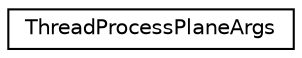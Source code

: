 digraph "Graphical Class Hierarchy"
{
  edge [fontname="Helvetica",fontsize="10",labelfontname="Helvetica",labelfontsize="10"];
  node [fontname="Helvetica",fontsize="10",shape=record];
  rankdir="LR";
  Node0 [label="ThreadProcessPlaneArgs",height=0.2,width=0.4,color="black", fillcolor="white", style="filled",URL="$structThreadProcessPlaneArgs.html"];
}
